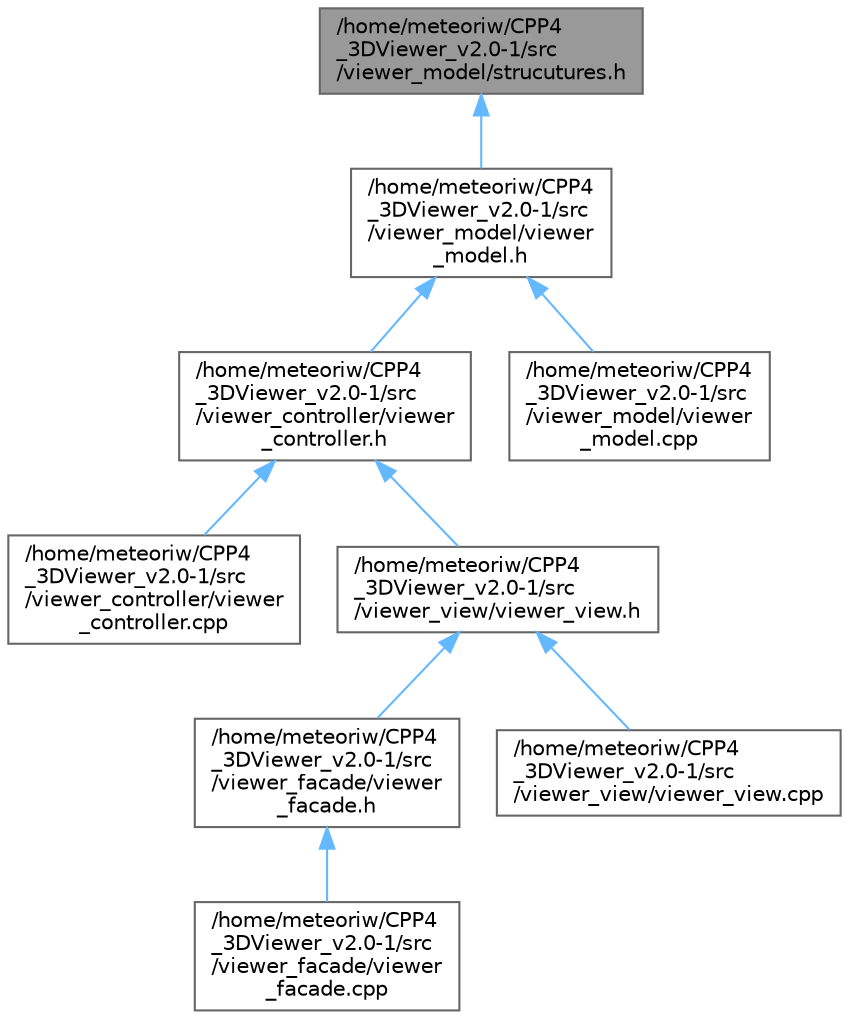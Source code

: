 digraph "/home/meteoriw/CPP4_3DViewer_v2.0-1/src/viewer_model/strucutures.h"
{
 // LATEX_PDF_SIZE
  bgcolor="transparent";
  edge [fontname=Helvetica,fontsize=10,labelfontname=Helvetica,labelfontsize=10];
  node [fontname=Helvetica,fontsize=10,shape=box,height=0.2,width=0.4];
  Node1 [id="Node000001",label="/home/meteoriw/CPP4\l_3DViewer_v2.0-1/src\l/viewer_model/strucutures.h",height=0.2,width=0.4,color="gray40", fillcolor="grey60", style="filled", fontcolor="black",tooltip=" "];
  Node1 -> Node2 [id="edge1_Node000001_Node000002",dir="back",color="steelblue1",style="solid",tooltip=" "];
  Node2 [id="Node000002",label="/home/meteoriw/CPP4\l_3DViewer_v2.0-1/src\l/viewer_model/viewer\l_model.h",height=0.2,width=0.4,color="grey40", fillcolor="white", style="filled",URL="$viewer__model_8h.html",tooltip=" "];
  Node2 -> Node3 [id="edge2_Node000002_Node000003",dir="back",color="steelblue1",style="solid",tooltip=" "];
  Node3 [id="Node000003",label="/home/meteoriw/CPP4\l_3DViewer_v2.0-1/src\l/viewer_controller/viewer\l_controller.h",height=0.2,width=0.4,color="grey40", fillcolor="white", style="filled",URL="$viewer__controller_8h.html",tooltip=" "];
  Node3 -> Node4 [id="edge3_Node000003_Node000004",dir="back",color="steelblue1",style="solid",tooltip=" "];
  Node4 [id="Node000004",label="/home/meteoriw/CPP4\l_3DViewer_v2.0-1/src\l/viewer_controller/viewer\l_controller.cpp",height=0.2,width=0.4,color="grey40", fillcolor="white", style="filled",URL="$viewer__controller_8cpp.html",tooltip=" "];
  Node3 -> Node5 [id="edge4_Node000003_Node000005",dir="back",color="steelblue1",style="solid",tooltip=" "];
  Node5 [id="Node000005",label="/home/meteoriw/CPP4\l_3DViewer_v2.0-1/src\l/viewer_view/viewer_view.h",height=0.2,width=0.4,color="grey40", fillcolor="white", style="filled",URL="$viewer__view_8h.html",tooltip=" "];
  Node5 -> Node6 [id="edge5_Node000005_Node000006",dir="back",color="steelblue1",style="solid",tooltip=" "];
  Node6 [id="Node000006",label="/home/meteoriw/CPP4\l_3DViewer_v2.0-1/src\l/viewer_facade/viewer\l_facade.h",height=0.2,width=0.4,color="grey40", fillcolor="white", style="filled",URL="$viewer__facade_8h.html",tooltip=" "];
  Node6 -> Node7 [id="edge6_Node000006_Node000007",dir="back",color="steelblue1",style="solid",tooltip=" "];
  Node7 [id="Node000007",label="/home/meteoriw/CPP4\l_3DViewer_v2.0-1/src\l/viewer_facade/viewer\l_facade.cpp",height=0.2,width=0.4,color="grey40", fillcolor="white", style="filled",URL="$viewer__facade_8cpp.html",tooltip=" "];
  Node5 -> Node8 [id="edge7_Node000005_Node000008",dir="back",color="steelblue1",style="solid",tooltip=" "];
  Node8 [id="Node000008",label="/home/meteoriw/CPP4\l_3DViewer_v2.0-1/src\l/viewer_view/viewer_view.cpp",height=0.2,width=0.4,color="grey40", fillcolor="white", style="filled",URL="$viewer__view_8cpp.html",tooltip=" "];
  Node2 -> Node9 [id="edge8_Node000002_Node000009",dir="back",color="steelblue1",style="solid",tooltip=" "];
  Node9 [id="Node000009",label="/home/meteoriw/CPP4\l_3DViewer_v2.0-1/src\l/viewer_model/viewer\l_model.cpp",height=0.2,width=0.4,color="grey40", fillcolor="white", style="filled",URL="$viewer__model_8cpp.html",tooltip=" "];
}
